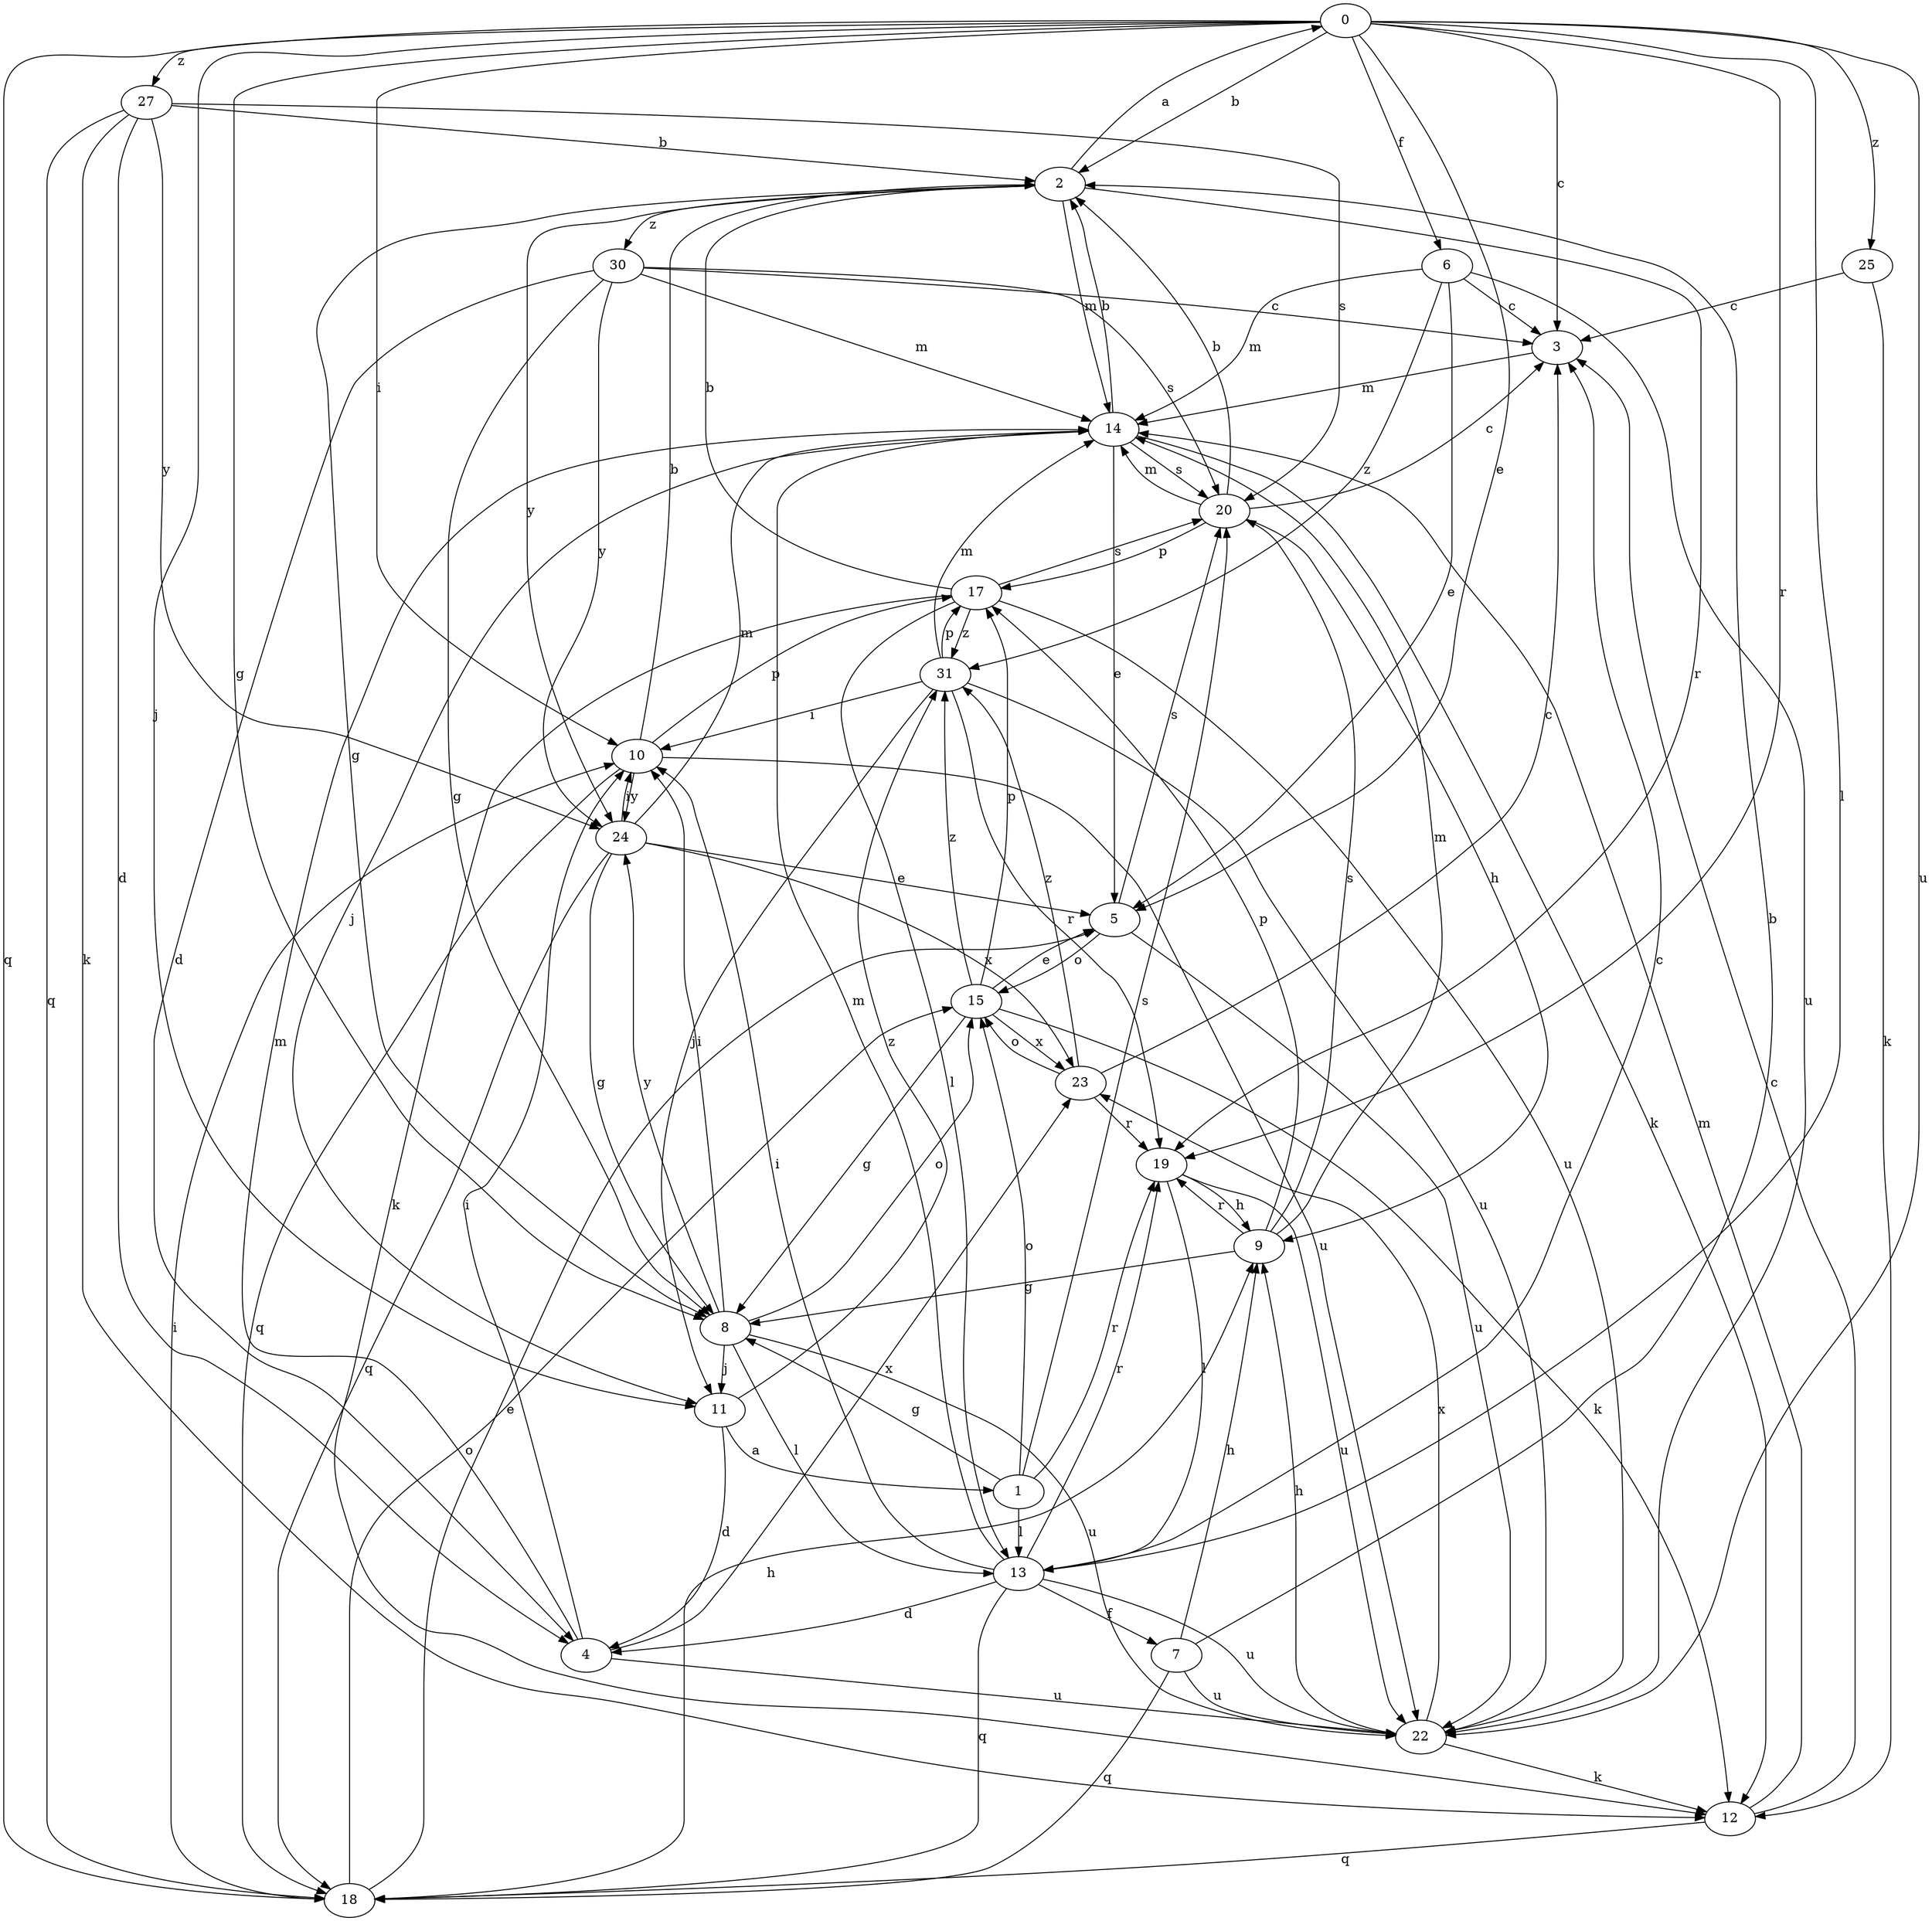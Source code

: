 strict digraph  {
0;
1;
2;
3;
4;
5;
6;
7;
8;
9;
10;
11;
12;
13;
14;
15;
17;
18;
19;
20;
22;
23;
24;
25;
27;
30;
31;
0 -> 2  [label=b];
0 -> 3  [label=c];
0 -> 5  [label=e];
0 -> 6  [label=f];
0 -> 8  [label=g];
0 -> 10  [label=i];
0 -> 11  [label=j];
0 -> 13  [label=l];
0 -> 18  [label=q];
0 -> 19  [label=r];
0 -> 22  [label=u];
0 -> 25  [label=z];
0 -> 27  [label=z];
1 -> 8  [label=g];
1 -> 13  [label=l];
1 -> 15  [label=o];
1 -> 19  [label=r];
1 -> 20  [label=s];
2 -> 0  [label=a];
2 -> 8  [label=g];
2 -> 14  [label=m];
2 -> 19  [label=r];
2 -> 24  [label=y];
2 -> 30  [label=z];
3 -> 14  [label=m];
4 -> 10  [label=i];
4 -> 14  [label=m];
4 -> 22  [label=u];
4 -> 23  [label=x];
5 -> 15  [label=o];
5 -> 20  [label=s];
5 -> 22  [label=u];
6 -> 3  [label=c];
6 -> 5  [label=e];
6 -> 14  [label=m];
6 -> 22  [label=u];
6 -> 31  [label=z];
7 -> 2  [label=b];
7 -> 9  [label=h];
7 -> 18  [label=q];
7 -> 22  [label=u];
8 -> 10  [label=i];
8 -> 11  [label=j];
8 -> 13  [label=l];
8 -> 15  [label=o];
8 -> 22  [label=u];
8 -> 24  [label=y];
9 -> 8  [label=g];
9 -> 14  [label=m];
9 -> 17  [label=p];
9 -> 19  [label=r];
9 -> 20  [label=s];
10 -> 2  [label=b];
10 -> 17  [label=p];
10 -> 18  [label=q];
10 -> 22  [label=u];
10 -> 24  [label=y];
11 -> 1  [label=a];
11 -> 4  [label=d];
11 -> 31  [label=z];
12 -> 3  [label=c];
12 -> 14  [label=m];
12 -> 18  [label=q];
13 -> 3  [label=c];
13 -> 4  [label=d];
13 -> 7  [label=f];
13 -> 10  [label=i];
13 -> 14  [label=m];
13 -> 18  [label=q];
13 -> 19  [label=r];
13 -> 22  [label=u];
14 -> 2  [label=b];
14 -> 5  [label=e];
14 -> 11  [label=j];
14 -> 12  [label=k];
14 -> 20  [label=s];
15 -> 5  [label=e];
15 -> 8  [label=g];
15 -> 12  [label=k];
15 -> 17  [label=p];
15 -> 23  [label=x];
15 -> 31  [label=z];
17 -> 2  [label=b];
17 -> 12  [label=k];
17 -> 13  [label=l];
17 -> 20  [label=s];
17 -> 22  [label=u];
17 -> 31  [label=z];
18 -> 5  [label=e];
18 -> 9  [label=h];
18 -> 10  [label=i];
18 -> 15  [label=o];
19 -> 9  [label=h];
19 -> 13  [label=l];
19 -> 22  [label=u];
20 -> 2  [label=b];
20 -> 3  [label=c];
20 -> 9  [label=h];
20 -> 14  [label=m];
20 -> 17  [label=p];
22 -> 9  [label=h];
22 -> 12  [label=k];
22 -> 23  [label=x];
23 -> 3  [label=c];
23 -> 15  [label=o];
23 -> 19  [label=r];
23 -> 31  [label=z];
24 -> 5  [label=e];
24 -> 8  [label=g];
24 -> 10  [label=i];
24 -> 14  [label=m];
24 -> 18  [label=q];
24 -> 23  [label=x];
25 -> 3  [label=c];
25 -> 12  [label=k];
27 -> 2  [label=b];
27 -> 4  [label=d];
27 -> 12  [label=k];
27 -> 18  [label=q];
27 -> 20  [label=s];
27 -> 24  [label=y];
30 -> 3  [label=c];
30 -> 4  [label=d];
30 -> 8  [label=g];
30 -> 14  [label=m];
30 -> 20  [label=s];
30 -> 24  [label=y];
31 -> 10  [label=i];
31 -> 11  [label=j];
31 -> 14  [label=m];
31 -> 17  [label=p];
31 -> 19  [label=r];
31 -> 22  [label=u];
}
